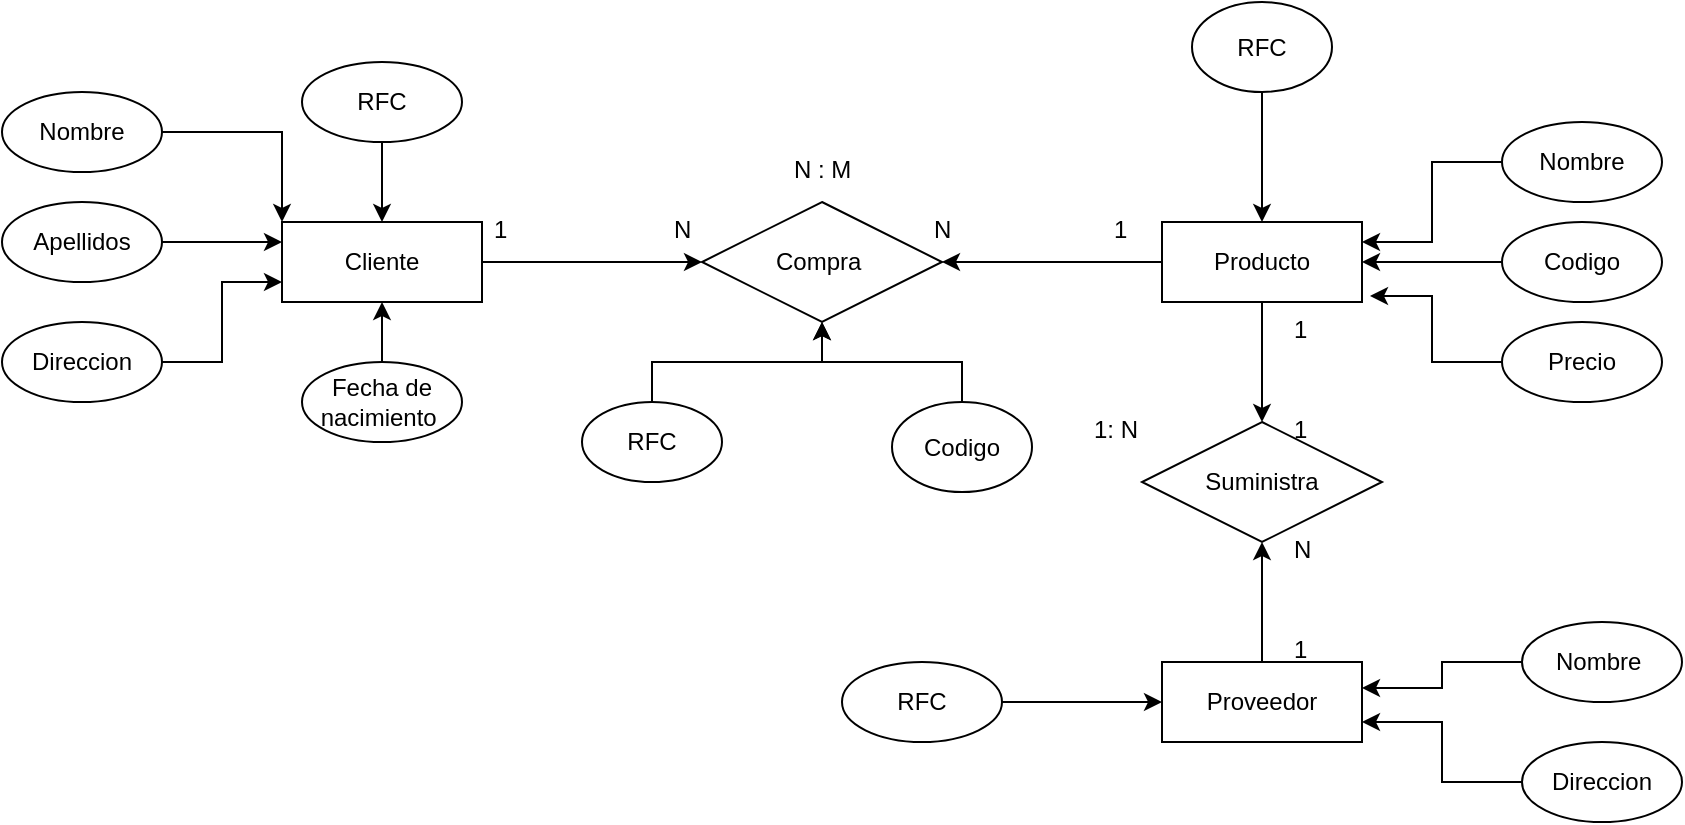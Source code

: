 <mxfile version="21.6.9" type="github" pages="2">
  <diagram name="Ejercicio 1" id="PgzkXJJdejxD_gEvpgV4">
    <mxGraphModel dx="1732" dy="758" grid="1" gridSize="10" guides="1" tooltips="1" connect="1" arrows="1" fold="1" page="1" pageScale="1" pageWidth="827" pageHeight="1169" math="0" shadow="0">
      <root>
        <mxCell id="0" />
        <mxCell id="1" parent="0" />
        <mxCell id="DdAl2PXj_568B_V_bTr--29" style="edgeStyle=orthogonalEdgeStyle;rounded=0;orthogonalLoop=1;jettySize=auto;html=1;exitX=1;exitY=0.5;exitDx=0;exitDy=0;entryX=0;entryY=0.5;entryDx=0;entryDy=0;" edge="1" parent="1" source="DdAl2PXj_568B_V_bTr--23" target="DdAl2PXj_568B_V_bTr--26">
          <mxGeometry relative="1" as="geometry" />
        </mxCell>
        <mxCell id="DdAl2PXj_568B_V_bTr--23" value="Cliente" style="whiteSpace=wrap;html=1;align=center;" vertex="1" parent="1">
          <mxGeometry x="250" y="220" width="100" height="40" as="geometry" />
        </mxCell>
        <mxCell id="DdAl2PXj_568B_V_bTr--35" style="edgeStyle=orthogonalEdgeStyle;rounded=0;orthogonalLoop=1;jettySize=auto;html=1;exitX=0;exitY=0.5;exitDx=0;exitDy=0;" edge="1" parent="1" source="DdAl2PXj_568B_V_bTr--24" target="DdAl2PXj_568B_V_bTr--26">
          <mxGeometry relative="1" as="geometry" />
        </mxCell>
        <mxCell id="DdAl2PXj_568B_V_bTr--38" style="edgeStyle=orthogonalEdgeStyle;rounded=0;orthogonalLoop=1;jettySize=auto;html=1;entryX=0.5;entryY=0;entryDx=0;entryDy=0;" edge="1" parent="1" source="DdAl2PXj_568B_V_bTr--24" target="DdAl2PXj_568B_V_bTr--27">
          <mxGeometry relative="1" as="geometry" />
        </mxCell>
        <mxCell id="DdAl2PXj_568B_V_bTr--24" value="Producto" style="whiteSpace=wrap;html=1;align=center;" vertex="1" parent="1">
          <mxGeometry x="690" y="220" width="100" height="40" as="geometry" />
        </mxCell>
        <mxCell id="DdAl2PXj_568B_V_bTr--39" style="edgeStyle=orthogonalEdgeStyle;rounded=0;orthogonalLoop=1;jettySize=auto;html=1;exitX=0.5;exitY=0;exitDx=0;exitDy=0;entryX=0.5;entryY=1;entryDx=0;entryDy=0;" edge="1" parent="1" source="DdAl2PXj_568B_V_bTr--25" target="DdAl2PXj_568B_V_bTr--27">
          <mxGeometry relative="1" as="geometry" />
        </mxCell>
        <mxCell id="DdAl2PXj_568B_V_bTr--25" value="Proveedor" style="whiteSpace=wrap;html=1;align=center;" vertex="1" parent="1">
          <mxGeometry x="690" y="440" width="100" height="40" as="geometry" />
        </mxCell>
        <mxCell id="DdAl2PXj_568B_V_bTr--26" value="Compra&amp;nbsp;" style="shape=rhombus;perimeter=rhombusPerimeter;whiteSpace=wrap;html=1;align=center;" vertex="1" parent="1">
          <mxGeometry x="460" y="210" width="120" height="60" as="geometry" />
        </mxCell>
        <mxCell id="DdAl2PXj_568B_V_bTr--27" value="Suministra" style="shape=rhombus;perimeter=rhombusPerimeter;whiteSpace=wrap;html=1;align=center;" vertex="1" parent="1">
          <mxGeometry x="680" y="320" width="120" height="60" as="geometry" />
        </mxCell>
        <mxCell id="DdAl2PXj_568B_V_bTr--31" value="1" style="text;strokeColor=none;fillColor=none;spacingLeft=4;spacingRight=4;overflow=hidden;rotatable=0;points=[[0,0.5],[1,0.5]];portConstraint=eastwest;fontSize=12;whiteSpace=wrap;html=1;" vertex="1" parent="1">
          <mxGeometry x="350" y="210" width="40" height="30" as="geometry" />
        </mxCell>
        <mxCell id="DdAl2PXj_568B_V_bTr--32" value="N" style="text;strokeColor=none;fillColor=none;spacingLeft=4;spacingRight=4;overflow=hidden;rotatable=0;points=[[0,0.5],[1,0.5]];portConstraint=eastwest;fontSize=12;whiteSpace=wrap;html=1;" vertex="1" parent="1">
          <mxGeometry x="440" y="210" width="40" height="30" as="geometry" />
        </mxCell>
        <mxCell id="DdAl2PXj_568B_V_bTr--33" value="N" style="text;strokeColor=none;fillColor=none;spacingLeft=4;spacingRight=4;overflow=hidden;rotatable=0;points=[[0,0.5],[1,0.5]];portConstraint=eastwest;fontSize=12;whiteSpace=wrap;html=1;" vertex="1" parent="1">
          <mxGeometry x="570" y="210" width="40" height="30" as="geometry" />
        </mxCell>
        <mxCell id="DdAl2PXj_568B_V_bTr--34" value="1" style="text;strokeColor=none;fillColor=none;spacingLeft=4;spacingRight=4;overflow=hidden;rotatable=0;points=[[0,0.5],[1,0.5]];portConstraint=eastwest;fontSize=12;whiteSpace=wrap;html=1;" vertex="1" parent="1">
          <mxGeometry x="660" y="210" width="40" height="30" as="geometry" />
        </mxCell>
        <mxCell id="DdAl2PXj_568B_V_bTr--36" value="N : M" style="text;strokeColor=none;fillColor=none;spacingLeft=4;spacingRight=4;overflow=hidden;rotatable=0;points=[[0,0.5],[1,0.5]];portConstraint=eastwest;fontSize=12;whiteSpace=wrap;html=1;" vertex="1" parent="1">
          <mxGeometry x="500" y="180" width="40" height="30" as="geometry" />
        </mxCell>
        <mxCell id="DdAl2PXj_568B_V_bTr--40" value="1" style="text;strokeColor=none;fillColor=none;spacingLeft=4;spacingRight=4;overflow=hidden;rotatable=0;points=[[0,0.5],[1,0.5]];portConstraint=eastwest;fontSize=12;whiteSpace=wrap;html=1;" vertex="1" parent="1">
          <mxGeometry x="750" y="260" width="40" height="30" as="geometry" />
        </mxCell>
        <mxCell id="DdAl2PXj_568B_V_bTr--41" value="1" style="text;strokeColor=none;fillColor=none;spacingLeft=4;spacingRight=4;overflow=hidden;rotatable=0;points=[[0,0.5],[1,0.5]];portConstraint=eastwest;fontSize=12;whiteSpace=wrap;html=1;" vertex="1" parent="1">
          <mxGeometry x="750" y="310" width="40" height="30" as="geometry" />
        </mxCell>
        <mxCell id="DdAl2PXj_568B_V_bTr--42" value="1" style="text;strokeColor=none;fillColor=none;spacingLeft=4;spacingRight=4;overflow=hidden;rotatable=0;points=[[0,0.5],[1,0.5]];portConstraint=eastwest;fontSize=12;whiteSpace=wrap;html=1;" vertex="1" parent="1">
          <mxGeometry x="750" y="420" width="40" height="30" as="geometry" />
        </mxCell>
        <mxCell id="DdAl2PXj_568B_V_bTr--43" value="N" style="text;strokeColor=none;fillColor=none;spacingLeft=4;spacingRight=4;overflow=hidden;rotatable=0;points=[[0,0.5],[1,0.5]];portConstraint=eastwest;fontSize=12;whiteSpace=wrap;html=1;" vertex="1" parent="1">
          <mxGeometry x="750" y="370" width="40" height="30" as="geometry" />
        </mxCell>
        <mxCell id="DdAl2PXj_568B_V_bTr--45" value="1: N" style="text;strokeColor=none;fillColor=none;spacingLeft=4;spacingRight=4;overflow=hidden;rotatable=0;points=[[0,0.5],[1,0.5]];portConstraint=eastwest;fontSize=12;whiteSpace=wrap;html=1;" vertex="1" parent="1">
          <mxGeometry x="650" y="310" width="40" height="30" as="geometry" />
        </mxCell>
        <mxCell id="DdAl2PXj_568B_V_bTr--48" style="edgeStyle=orthogonalEdgeStyle;rounded=0;orthogonalLoop=1;jettySize=auto;html=1;entryX=0;entryY=0.5;entryDx=0;entryDy=0;" edge="1" parent="1" source="DdAl2PXj_568B_V_bTr--46" target="DdAl2PXj_568B_V_bTr--25">
          <mxGeometry relative="1" as="geometry" />
        </mxCell>
        <mxCell id="DdAl2PXj_568B_V_bTr--46" value="RFC" style="ellipse;whiteSpace=wrap;html=1;align=center;" vertex="1" parent="1">
          <mxGeometry x="530" y="440" width="80" height="40" as="geometry" />
        </mxCell>
        <mxCell id="DdAl2PXj_568B_V_bTr--49" style="edgeStyle=orthogonalEdgeStyle;rounded=0;orthogonalLoop=1;jettySize=auto;html=1;entryX=0.5;entryY=0;entryDx=0;entryDy=0;" edge="1" parent="1" source="DdAl2PXj_568B_V_bTr--47" target="DdAl2PXj_568B_V_bTr--23">
          <mxGeometry relative="1" as="geometry" />
        </mxCell>
        <mxCell id="DdAl2PXj_568B_V_bTr--47" value="RFC" style="ellipse;whiteSpace=wrap;html=1;align=center;" vertex="1" parent="1">
          <mxGeometry x="260" y="140" width="80" height="40" as="geometry" />
        </mxCell>
        <mxCell id="DdAl2PXj_568B_V_bTr--51" style="edgeStyle=orthogonalEdgeStyle;rounded=0;orthogonalLoop=1;jettySize=auto;html=1;entryX=1;entryY=0.5;entryDx=0;entryDy=0;" edge="1" parent="1" source="DdAl2PXj_568B_V_bTr--50" target="DdAl2PXj_568B_V_bTr--24">
          <mxGeometry relative="1" as="geometry" />
        </mxCell>
        <mxCell id="DdAl2PXj_568B_V_bTr--50" value="Codigo" style="ellipse;whiteSpace=wrap;html=1;align=center;" vertex="1" parent="1">
          <mxGeometry x="860" y="220" width="80" height="40" as="geometry" />
        </mxCell>
        <mxCell id="DdAl2PXj_568B_V_bTr--53" style="edgeStyle=orthogonalEdgeStyle;rounded=0;orthogonalLoop=1;jettySize=auto;html=1;entryX=0.5;entryY=1;entryDx=0;entryDy=0;" edge="1" parent="1" source="DdAl2PXj_568B_V_bTr--52" target="DdAl2PXj_568B_V_bTr--26">
          <mxGeometry relative="1" as="geometry" />
        </mxCell>
        <mxCell id="DdAl2PXj_568B_V_bTr--52" value="RFC" style="ellipse;whiteSpace=wrap;html=1;align=center;" vertex="1" parent="1">
          <mxGeometry x="400" y="310" width="70" height="40" as="geometry" />
        </mxCell>
        <mxCell id="DdAl2PXj_568B_V_bTr--55" style="edgeStyle=orthogonalEdgeStyle;rounded=0;orthogonalLoop=1;jettySize=auto;html=1;" edge="1" parent="1" source="DdAl2PXj_568B_V_bTr--54" target="DdAl2PXj_568B_V_bTr--26">
          <mxGeometry relative="1" as="geometry" />
        </mxCell>
        <mxCell id="DdAl2PXj_568B_V_bTr--54" value="Codigo" style="ellipse;whiteSpace=wrap;html=1;align=center;" vertex="1" parent="1">
          <mxGeometry x="555" y="310" width="70" height="45" as="geometry" />
        </mxCell>
        <mxCell id="DdAl2PXj_568B_V_bTr--57" style="edgeStyle=orthogonalEdgeStyle;rounded=0;orthogonalLoop=1;jettySize=auto;html=1;entryX=0.5;entryY=0;entryDx=0;entryDy=0;" edge="1" parent="1" source="DdAl2PXj_568B_V_bTr--56" target="DdAl2PXj_568B_V_bTr--24">
          <mxGeometry relative="1" as="geometry" />
        </mxCell>
        <mxCell id="DdAl2PXj_568B_V_bTr--56" value="RFC" style="ellipse;whiteSpace=wrap;html=1;align=center;" vertex="1" parent="1">
          <mxGeometry x="705" y="110" width="70" height="45" as="geometry" />
        </mxCell>
        <mxCell id="DdAl2PXj_568B_V_bTr--73" style="edgeStyle=orthogonalEdgeStyle;rounded=0;orthogonalLoop=1;jettySize=auto;html=1;exitX=1;exitY=0.5;exitDx=0;exitDy=0;entryX=0;entryY=0;entryDx=0;entryDy=0;" edge="1" parent="1" source="DdAl2PXj_568B_V_bTr--58" target="DdAl2PXj_568B_V_bTr--23">
          <mxGeometry relative="1" as="geometry" />
        </mxCell>
        <mxCell id="DdAl2PXj_568B_V_bTr--58" value="Nombre" style="ellipse;whiteSpace=wrap;html=1;align=center;" vertex="1" parent="1">
          <mxGeometry x="110" y="155" width="80" height="40" as="geometry" />
        </mxCell>
        <mxCell id="DdAl2PXj_568B_V_bTr--72" style="edgeStyle=orthogonalEdgeStyle;rounded=0;orthogonalLoop=1;jettySize=auto;html=1;exitX=1;exitY=0.5;exitDx=0;exitDy=0;entryX=0;entryY=0.25;entryDx=0;entryDy=0;" edge="1" parent="1" source="DdAl2PXj_568B_V_bTr--59" target="DdAl2PXj_568B_V_bTr--23">
          <mxGeometry relative="1" as="geometry" />
        </mxCell>
        <mxCell id="DdAl2PXj_568B_V_bTr--59" value="Apellidos" style="ellipse;whiteSpace=wrap;html=1;align=center;" vertex="1" parent="1">
          <mxGeometry x="110" y="210" width="80" height="40" as="geometry" />
        </mxCell>
        <mxCell id="DdAl2PXj_568B_V_bTr--71" style="edgeStyle=orthogonalEdgeStyle;rounded=0;orthogonalLoop=1;jettySize=auto;html=1;entryX=0;entryY=0.75;entryDx=0;entryDy=0;" edge="1" parent="1" source="DdAl2PXj_568B_V_bTr--60" target="DdAl2PXj_568B_V_bTr--23">
          <mxGeometry relative="1" as="geometry" />
        </mxCell>
        <mxCell id="DdAl2PXj_568B_V_bTr--60" value="Direccion" style="ellipse;whiteSpace=wrap;html=1;align=center;" vertex="1" parent="1">
          <mxGeometry x="110" y="270" width="80" height="40" as="geometry" />
        </mxCell>
        <mxCell id="DdAl2PXj_568B_V_bTr--70" style="edgeStyle=orthogonalEdgeStyle;rounded=0;orthogonalLoop=1;jettySize=auto;html=1;entryX=0.5;entryY=1;entryDx=0;entryDy=0;" edge="1" parent="1" source="DdAl2PXj_568B_V_bTr--61" target="DdAl2PXj_568B_V_bTr--23">
          <mxGeometry relative="1" as="geometry" />
        </mxCell>
        <mxCell id="DdAl2PXj_568B_V_bTr--61" value="Fecha de nacimiento&amp;nbsp;" style="ellipse;whiteSpace=wrap;html=1;align=center;" vertex="1" parent="1">
          <mxGeometry x="260" y="290" width="80" height="40" as="geometry" />
        </mxCell>
        <mxCell id="DdAl2PXj_568B_V_bTr--68" style="edgeStyle=orthogonalEdgeStyle;rounded=0;orthogonalLoop=1;jettySize=auto;html=1;entryX=1.1;entryY=-0.1;entryDx=0;entryDy=0;entryPerimeter=0;" edge="1" parent="1" source="DdAl2PXj_568B_V_bTr--62" target="DdAl2PXj_568B_V_bTr--40">
          <mxGeometry relative="1" as="geometry" />
        </mxCell>
        <mxCell id="DdAl2PXj_568B_V_bTr--62" value="Precio" style="ellipse;whiteSpace=wrap;html=1;align=center;" vertex="1" parent="1">
          <mxGeometry x="860" y="270" width="80" height="40" as="geometry" />
        </mxCell>
        <mxCell id="DdAl2PXj_568B_V_bTr--69" style="edgeStyle=orthogonalEdgeStyle;rounded=0;orthogonalLoop=1;jettySize=auto;html=1;entryX=1;entryY=0.25;entryDx=0;entryDy=0;" edge="1" parent="1" source="DdAl2PXj_568B_V_bTr--63" target="DdAl2PXj_568B_V_bTr--24">
          <mxGeometry relative="1" as="geometry" />
        </mxCell>
        <mxCell id="DdAl2PXj_568B_V_bTr--63" value="Nombre" style="ellipse;whiteSpace=wrap;html=1;align=center;" vertex="1" parent="1">
          <mxGeometry x="860" y="170" width="80" height="40" as="geometry" />
        </mxCell>
        <mxCell id="DdAl2PXj_568B_V_bTr--66" style="edgeStyle=orthogonalEdgeStyle;rounded=0;orthogonalLoop=1;jettySize=auto;html=1;exitX=0;exitY=0.5;exitDx=0;exitDy=0;entryX=1;entryY=1.1;entryDx=0;entryDy=0;entryPerimeter=0;" edge="1" parent="1" source="DdAl2PXj_568B_V_bTr--64" target="DdAl2PXj_568B_V_bTr--42">
          <mxGeometry relative="1" as="geometry" />
        </mxCell>
        <mxCell id="DdAl2PXj_568B_V_bTr--64" value="Nombre&amp;nbsp;" style="ellipse;whiteSpace=wrap;html=1;align=center;" vertex="1" parent="1">
          <mxGeometry x="870" y="420" width="80" height="40" as="geometry" />
        </mxCell>
        <mxCell id="DdAl2PXj_568B_V_bTr--67" style="edgeStyle=orthogonalEdgeStyle;rounded=0;orthogonalLoop=1;jettySize=auto;html=1;entryX=1;entryY=0.75;entryDx=0;entryDy=0;" edge="1" parent="1" source="DdAl2PXj_568B_V_bTr--65" target="DdAl2PXj_568B_V_bTr--25">
          <mxGeometry relative="1" as="geometry" />
        </mxCell>
        <mxCell id="DdAl2PXj_568B_V_bTr--65" value="Direccion" style="ellipse;whiteSpace=wrap;html=1;align=center;" vertex="1" parent="1">
          <mxGeometry x="870" y="480" width="80" height="40" as="geometry" />
        </mxCell>
      </root>
    </mxGraphModel>
  </diagram>
  <diagram id="E_ude3P9qhQRPQaScUrM" name="Ejercicio 2">
    <mxGraphModel dx="1732" dy="758" grid="1" gridSize="10" guides="1" tooltips="1" connect="1" arrows="1" fold="1" page="1" pageScale="1" pageWidth="827" pageHeight="1169" math="0" shadow="0">
      <root>
        <mxCell id="0" />
        <mxCell id="1" parent="0" />
        <mxCell id="rmcWZrF61Ik-dy1F5o56-1" value="Coches&amp;nbsp;" style="whiteSpace=wrap;html=1;align=center;" vertex="1" parent="1">
          <mxGeometry x="530" y="290" width="100" height="40" as="geometry" />
        </mxCell>
        <mxCell id="781TxEV93qv-8orMOH6t-1" style="edgeStyle=orthogonalEdgeStyle;rounded=0;orthogonalLoop=1;jettySize=auto;html=1;" edge="1" parent="1" source="3MN7MsC2KsfgoC6rKh-D-1" target="W2lPOMI00MLCTFZFkvV3-1">
          <mxGeometry relative="1" as="geometry" />
        </mxCell>
        <mxCell id="3MN7MsC2KsfgoC6rKh-D-1" value="Cliente&amp;nbsp;" style="whiteSpace=wrap;html=1;align=center;" vertex="1" parent="1">
          <mxGeometry x="100" y="290" width="100" height="40" as="geometry" />
        </mxCell>
        <mxCell id="DEWbmMRgQLjy7BoHrce6-1" value="Concesionario&amp;nbsp;" style="whiteSpace=wrap;html=1;align=center;" vertex="1" parent="1">
          <mxGeometry x="540" y="510" width="100" height="40" as="geometry" />
        </mxCell>
        <mxCell id="781TxEV93qv-8orMOH6t-2" style="edgeStyle=orthogonalEdgeStyle;rounded=0;orthogonalLoop=1;jettySize=auto;html=1;exitX=1;exitY=0.5;exitDx=0;exitDy=0;entryX=0;entryY=0.5;entryDx=0;entryDy=0;" edge="1" parent="1" source="W2lPOMI00MLCTFZFkvV3-1" target="rmcWZrF61Ik-dy1F5o56-1">
          <mxGeometry relative="1" as="geometry" />
        </mxCell>
        <mxCell id="W2lPOMI00MLCTFZFkvV3-1" value="Compra&amp;nbsp;" style="shape=rhombus;perimeter=rhombusPerimeter;whiteSpace=wrap;html=1;align=center;" vertex="1" parent="1">
          <mxGeometry x="300" y="280" width="120" height="60" as="geometry" />
        </mxCell>
        <mxCell id="BIV_cxRkDx7nxNjJSoDm-1" value="Revisiones&amp;nbsp;" style="shape=rhombus;perimeter=rhombusPerimeter;whiteSpace=wrap;html=1;align=center;" vertex="1" parent="1">
          <mxGeometry x="530" y="390" width="120" height="60" as="geometry" />
        </mxCell>
        <mxCell id="PRgmsiLtMVdjFPVqwRAo-1" value="Item" style="text;strokeColor=none;fillColor=none;spacingLeft=4;spacingRight=4;overflow=hidden;rotatable=0;points=[[0,0.5],[1,0.5]];portConstraint=eastwest;fontSize=12;whiteSpace=wrap;html=1;" vertex="1" parent="1">
          <mxGeometry x="500" y="270" width="40" height="30" as="geometry" />
        </mxCell>
      </root>
    </mxGraphModel>
  </diagram>
</mxfile>
